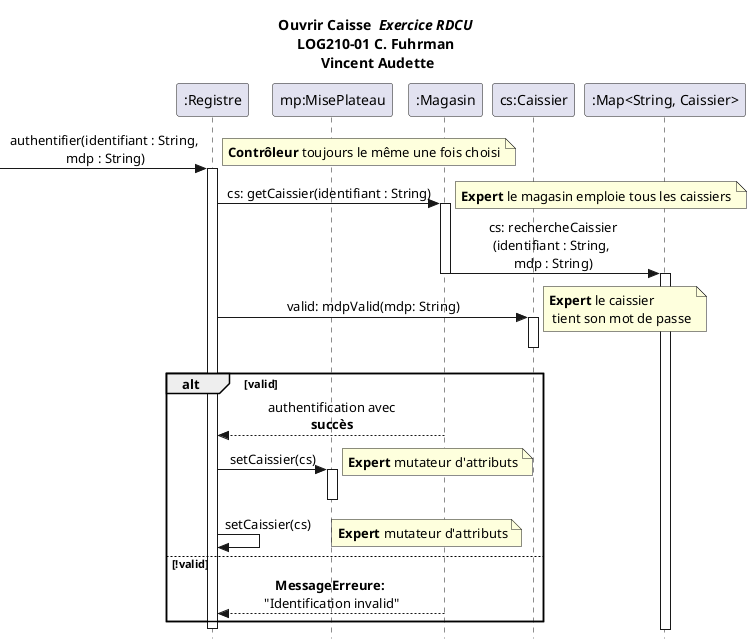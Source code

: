 @startuml
skinparam style strictuml
skinparam sequence {
    MessageAlign center
}
title Ouvrir Caisse  <I>Exercice RDCU</i>\nLOG210-01 C. Fuhrman\n Vincent Audette

participant ":Registre" as rg
participant "mp:MisePlateau" as mp
participant ":Magasin" as mg
participant "cs:Caissier" as cs
participant ":Map<String, Caissier>" as mapCs

-> rg : authentifier(identifiant : String,\n mdp : String)
note right:**Contrôleur** toujours le même une fois choisi
activate rg
rg -> mg: cs: getCaissier(identifiant : String)
note right:**Expert** le magasin emploie tous les caissiers
activate mg
mg -> mapCs: cs: rechercheCaissier\n(identifiant : String, \nmdp : String)
deactivate mg
activate mapCs
deactivate mapCs
rg -> cs: valid: mdpValid(mdp: String)
note right: **Expert** le caissier\n tient son mot de passe
activate cs
deactivate cs
alt valid
rg <-- mg:  authentification avec\n**succès**
rg -> mp: setCaissier(cs)
note right : **Expert** mutateur d'attributs
activate mp
deactivate mp
rg -> rg: setCaissier(cs)
note right: **Expert** mutateur d'attributs
else !valid
rg <-- mg:  **MessageErreure:** \n"Identification invalid"
end alt

deactivate mg
deactivate rg
@enduml
